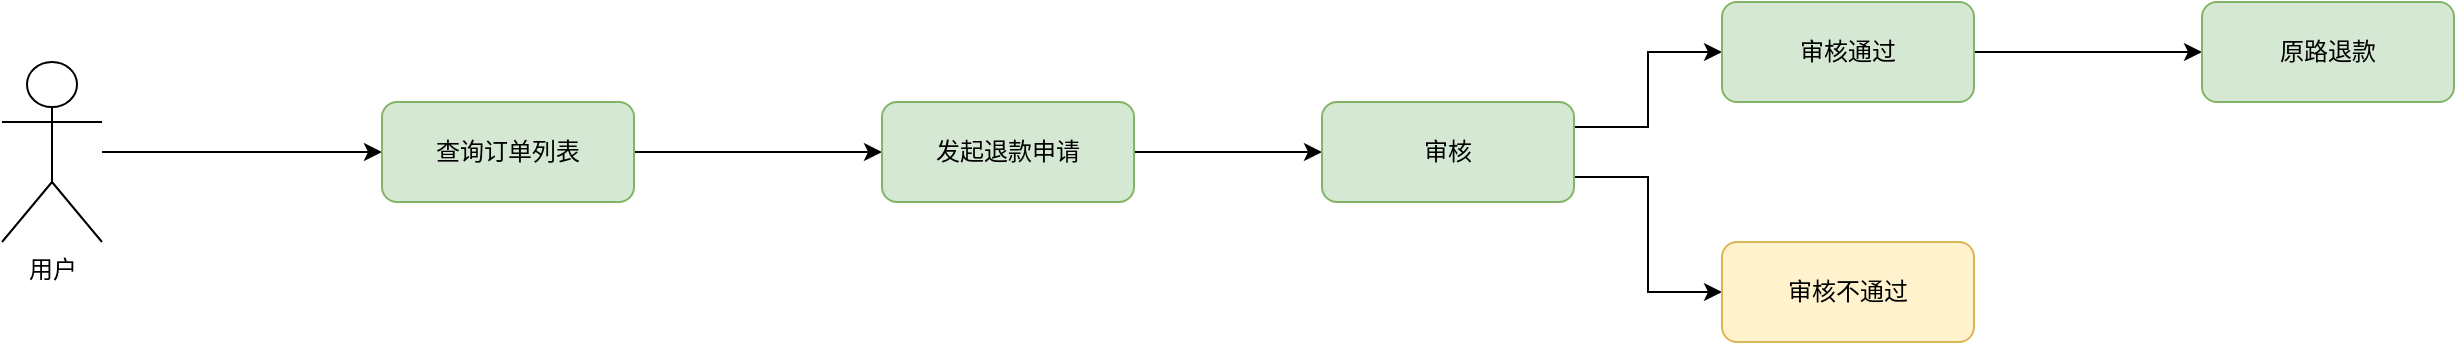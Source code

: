<mxfile version="15.2.7" type="device"><diagram id="0KTA4yCWXtCqrF0lMT2W" name="第 1 页"><mxGraphModel dx="1086" dy="806" grid="1" gridSize="10" guides="1" tooltips="1" connect="1" arrows="1" fold="1" page="1" pageScale="1" pageWidth="827" pageHeight="1169" math="0" shadow="0"><root><mxCell id="0"/><mxCell id="1" parent="0"/><mxCell id="6a8MBbaQ8ngitNPiLkXq-9" style="edgeStyle=orthogonalEdgeStyle;rounded=0;orthogonalLoop=1;jettySize=auto;html=1;entryX=0;entryY=0.5;entryDx=0;entryDy=0;" edge="1" parent="1" source="6a8MBbaQ8ngitNPiLkXq-1" target="6a8MBbaQ8ngitNPiLkXq-3"><mxGeometry relative="1" as="geometry"/></mxCell><mxCell id="6a8MBbaQ8ngitNPiLkXq-1" value="用户" style="shape=umlActor;verticalLabelPosition=bottom;verticalAlign=top;html=1;outlineConnect=0;" vertex="1" parent="1"><mxGeometry x="110" y="230" width="50" height="90" as="geometry"/></mxCell><mxCell id="6a8MBbaQ8ngitNPiLkXq-10" style="edgeStyle=orthogonalEdgeStyle;rounded=0;orthogonalLoop=1;jettySize=auto;html=1;entryX=0;entryY=0.5;entryDx=0;entryDy=0;" edge="1" parent="1" source="6a8MBbaQ8ngitNPiLkXq-3" target="6a8MBbaQ8ngitNPiLkXq-4"><mxGeometry relative="1" as="geometry"/></mxCell><mxCell id="6a8MBbaQ8ngitNPiLkXq-3" value="查询订单列表" style="rounded=1;whiteSpace=wrap;html=1;fillColor=#d5e8d4;strokeColor=#82b366;" vertex="1" parent="1"><mxGeometry x="300" y="250" width="126" height="50" as="geometry"/></mxCell><mxCell id="6a8MBbaQ8ngitNPiLkXq-11" style="edgeStyle=orthogonalEdgeStyle;rounded=0;orthogonalLoop=1;jettySize=auto;html=1;exitX=1;exitY=0.5;exitDx=0;exitDy=0;entryX=0;entryY=0.5;entryDx=0;entryDy=0;" edge="1" parent="1" source="6a8MBbaQ8ngitNPiLkXq-4" target="6a8MBbaQ8ngitNPiLkXq-5"><mxGeometry relative="1" as="geometry"/></mxCell><mxCell id="6a8MBbaQ8ngitNPiLkXq-4" value="发起退款申请" style="rounded=1;whiteSpace=wrap;html=1;fillColor=#d5e8d4;strokeColor=#82b366;" vertex="1" parent="1"><mxGeometry x="550" y="250" width="126" height="50" as="geometry"/></mxCell><mxCell id="6a8MBbaQ8ngitNPiLkXq-12" style="edgeStyle=orthogonalEdgeStyle;rounded=0;orthogonalLoop=1;jettySize=auto;html=1;exitX=1;exitY=0.25;exitDx=0;exitDy=0;" edge="1" parent="1" source="6a8MBbaQ8ngitNPiLkXq-5" target="6a8MBbaQ8ngitNPiLkXq-6"><mxGeometry relative="1" as="geometry"/></mxCell><mxCell id="6a8MBbaQ8ngitNPiLkXq-14" style="edgeStyle=orthogonalEdgeStyle;rounded=0;orthogonalLoop=1;jettySize=auto;html=1;exitX=1;exitY=0.75;exitDx=0;exitDy=0;entryX=0;entryY=0.5;entryDx=0;entryDy=0;" edge="1" parent="1" source="6a8MBbaQ8ngitNPiLkXq-5" target="6a8MBbaQ8ngitNPiLkXq-8"><mxGeometry relative="1" as="geometry"/></mxCell><mxCell id="6a8MBbaQ8ngitNPiLkXq-5" value="审核" style="rounded=1;whiteSpace=wrap;html=1;fillColor=#d5e8d4;strokeColor=#82b366;" vertex="1" parent="1"><mxGeometry x="770" y="250" width="126" height="50" as="geometry"/></mxCell><mxCell id="6a8MBbaQ8ngitNPiLkXq-15" style="edgeStyle=orthogonalEdgeStyle;rounded=0;orthogonalLoop=1;jettySize=auto;html=1;exitX=1;exitY=0.5;exitDx=0;exitDy=0;entryX=0;entryY=0.5;entryDx=0;entryDy=0;" edge="1" parent="1" source="6a8MBbaQ8ngitNPiLkXq-6" target="6a8MBbaQ8ngitNPiLkXq-7"><mxGeometry relative="1" as="geometry"/></mxCell><mxCell id="6a8MBbaQ8ngitNPiLkXq-6" value="审核通过" style="rounded=1;whiteSpace=wrap;html=1;fillColor=#d5e8d4;strokeColor=#82b366;" vertex="1" parent="1"><mxGeometry x="970" y="200" width="126" height="50" as="geometry"/></mxCell><mxCell id="6a8MBbaQ8ngitNPiLkXq-7" value="原路退款" style="rounded=1;whiteSpace=wrap;html=1;fillColor=#d5e8d4;strokeColor=#82b366;" vertex="1" parent="1"><mxGeometry x="1210" y="200" width="126" height="50" as="geometry"/></mxCell><mxCell id="6a8MBbaQ8ngitNPiLkXq-8" value="审核不通过" style="rounded=1;whiteSpace=wrap;html=1;fillColor=#fff2cc;strokeColor=#d6b656;" vertex="1" parent="1"><mxGeometry x="970" y="320" width="126" height="50" as="geometry"/></mxCell></root></mxGraphModel></diagram></mxfile>
